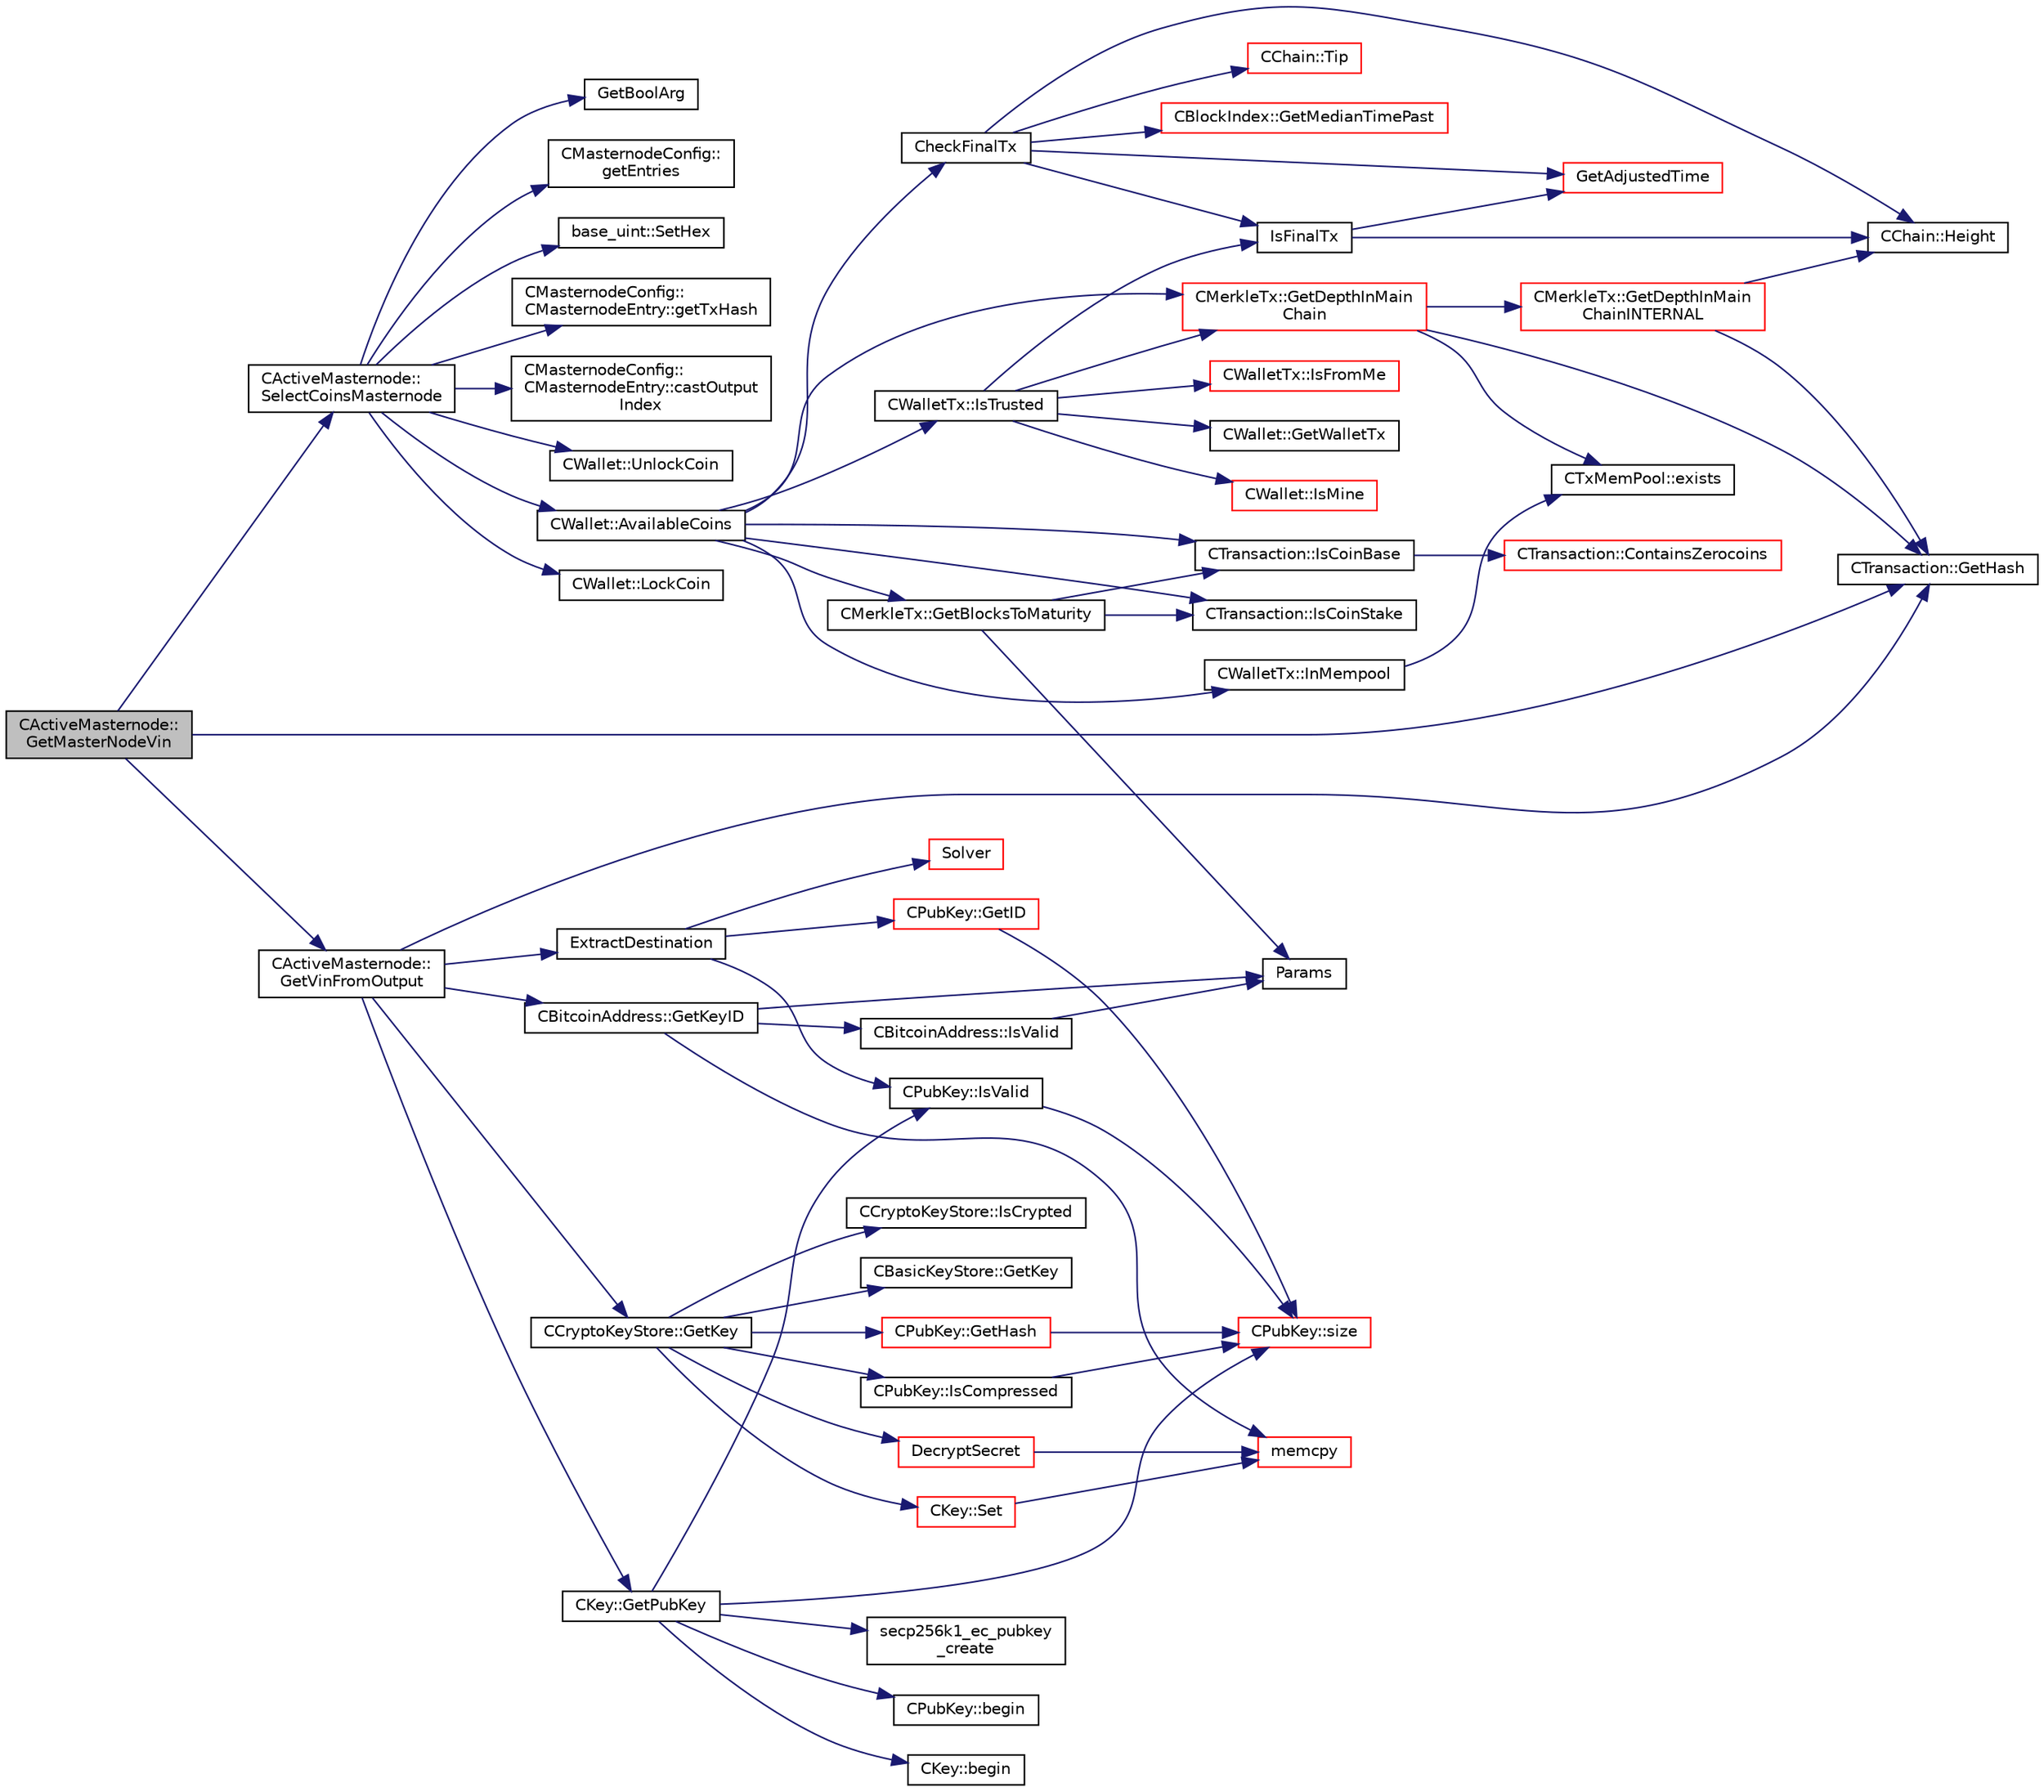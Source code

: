 digraph "CActiveMasternode::GetMasterNodeVin"
{
  edge [fontname="Helvetica",fontsize="10",labelfontname="Helvetica",labelfontsize="10"];
  node [fontname="Helvetica",fontsize="10",shape=record];
  rankdir="LR";
  Node4 [label="CActiveMasternode::\lGetMasterNodeVin",height=0.2,width=0.4,color="black", fillcolor="grey75", style="filled", fontcolor="black"];
  Node4 -> Node5 [color="midnightblue",fontsize="10",style="solid",fontname="Helvetica"];
  Node5 [label="CActiveMasternode::\lSelectCoinsMasternode",height=0.2,width=0.4,color="black", fillcolor="white", style="filled",URL="$class_c_active_masternode.html#ac4fc5fb1681bf0a0f3d30e706fb0577a"];
  Node5 -> Node6 [color="midnightblue",fontsize="10",style="solid",fontname="Helvetica"];
  Node6 [label="GetBoolArg",height=0.2,width=0.4,color="black", fillcolor="white", style="filled",URL="$util_8cpp.html#a64d956f1dda7f9a80ab5d594532b906d",tooltip="Return boolean argument or default value. "];
  Node5 -> Node7 [color="midnightblue",fontsize="10",style="solid",fontname="Helvetica"];
  Node7 [label="CMasternodeConfig::\lgetEntries",height=0.2,width=0.4,color="black", fillcolor="white", style="filled",URL="$class_c_masternode_config.html#a21fb5f410e3dcd55429f256d4efe4e61"];
  Node5 -> Node8 [color="midnightblue",fontsize="10",style="solid",fontname="Helvetica"];
  Node8 [label="base_uint::SetHex",height=0.2,width=0.4,color="black", fillcolor="white", style="filled",URL="$classbase__uint.html#ade1a897fac931f28f54998c92c797228"];
  Node5 -> Node9 [color="midnightblue",fontsize="10",style="solid",fontname="Helvetica"];
  Node9 [label="CMasternodeConfig::\lCMasternodeEntry::getTxHash",height=0.2,width=0.4,color="black", fillcolor="white", style="filled",URL="$class_c_masternode_config_1_1_c_masternode_entry.html#a08039c5a3271a278c64a706c4b53d29b"];
  Node5 -> Node10 [color="midnightblue",fontsize="10",style="solid",fontname="Helvetica"];
  Node10 [label="CMasternodeConfig::\lCMasternodeEntry::castOutput\lIndex",height=0.2,width=0.4,color="black", fillcolor="white", style="filled",URL="$class_c_masternode_config_1_1_c_masternode_entry.html#a2b6bd533a4a01a1fc486858f8c3856c5"];
  Node5 -> Node11 [color="midnightblue",fontsize="10",style="solid",fontname="Helvetica"];
  Node11 [label="CWallet::UnlockCoin",height=0.2,width=0.4,color="black", fillcolor="white", style="filled",URL="$group___actions.html#gabd60f5b890e2c62c05c6a2de6322197f"];
  Node5 -> Node12 [color="midnightblue",fontsize="10",style="solid",fontname="Helvetica"];
  Node12 [label="CWallet::AvailableCoins",height=0.2,width=0.4,color="black", fillcolor="white", style="filled",URL="$group___actions.html#ga8110e889be0f5915104e07bfe3839c68",tooltip="populate vCoins with vector of available COutputs. "];
  Node12 -> Node13 [color="midnightblue",fontsize="10",style="solid",fontname="Helvetica"];
  Node13 [label="CheckFinalTx",height=0.2,width=0.4,color="black", fillcolor="white", style="filled",URL="$main_8cpp.html#a7e254ea66e047c3d3ed0bedc5997fc4f",tooltip="Check if transaction will be final in the next block to be created. "];
  Node13 -> Node14 [color="midnightblue",fontsize="10",style="solid",fontname="Helvetica"];
  Node14 [label="CChain::Height",height=0.2,width=0.4,color="black", fillcolor="white", style="filled",URL="$class_c_chain.html#ad4758bc8872ce065a9579f77c3171d40",tooltip="Return the maximal height in the chain. "];
  Node13 -> Node15 [color="midnightblue",fontsize="10",style="solid",fontname="Helvetica"];
  Node15 [label="CChain::Tip",height=0.2,width=0.4,color="red", fillcolor="white", style="filled",URL="$class_c_chain.html#a40ccefec14f8f3195c08c827af8cf412",tooltip="Returns the index entry for the tip of this chain, or NULL if none. "];
  Node13 -> Node17 [color="midnightblue",fontsize="10",style="solid",fontname="Helvetica"];
  Node17 [label="CBlockIndex::GetMedianTimePast",height=0.2,width=0.4,color="red", fillcolor="white", style="filled",URL="$class_c_block_index.html#aa9bd0ab02cf8b9c866618cee3a5a0583"];
  Node13 -> Node19 [color="midnightblue",fontsize="10",style="solid",fontname="Helvetica"];
  Node19 [label="GetAdjustedTime",height=0.2,width=0.4,color="red", fillcolor="white", style="filled",URL="$timedata_8cpp.html#a09f81b9c7650f898cf3cf305b87547e6"];
  Node13 -> Node22 [color="midnightblue",fontsize="10",style="solid",fontname="Helvetica"];
  Node22 [label="IsFinalTx",height=0.2,width=0.4,color="black", fillcolor="white", style="filled",URL="$main_8cpp.html#adc332cd7ac94e639bb4239618341be19"];
  Node22 -> Node14 [color="midnightblue",fontsize="10",style="solid",fontname="Helvetica"];
  Node22 -> Node19 [color="midnightblue",fontsize="10",style="solid",fontname="Helvetica"];
  Node12 -> Node23 [color="midnightblue",fontsize="10",style="solid",fontname="Helvetica"];
  Node23 [label="CWalletTx::IsTrusted",height=0.2,width=0.4,color="black", fillcolor="white", style="filled",URL="$class_c_wallet_tx.html#a71efb0d5b5def8ae00a1d74b8741bfcb"];
  Node23 -> Node22 [color="midnightblue",fontsize="10",style="solid",fontname="Helvetica"];
  Node23 -> Node24 [color="midnightblue",fontsize="10",style="solid",fontname="Helvetica"];
  Node24 [label="CMerkleTx::GetDepthInMain\lChain",height=0.2,width=0.4,color="red", fillcolor="white", style="filled",URL="$class_c_merkle_tx.html#a5bf3a355593ecce5799de92d013149b1",tooltip="Return depth of transaction in blockchain: -1 : not in blockchain, and not in memory pool (conflicted..."];
  Node24 -> Node25 [color="midnightblue",fontsize="10",style="solid",fontname="Helvetica"];
  Node25 [label="CMerkleTx::GetDepthInMain\lChainINTERNAL",height=0.2,width=0.4,color="red", fillcolor="white", style="filled",URL="$class_c_merkle_tx.html#ada4285bcdc83c90dc5829d9902b1271c"];
  Node25 -> Node29 [color="midnightblue",fontsize="10",style="solid",fontname="Helvetica"];
  Node29 [label="CTransaction::GetHash",height=0.2,width=0.4,color="black", fillcolor="white", style="filled",URL="$class_c_transaction.html#a7efd1379de830341417c0bfa23a149aa"];
  Node25 -> Node14 [color="midnightblue",fontsize="10",style="solid",fontname="Helvetica"];
  Node24 -> Node30 [color="midnightblue",fontsize="10",style="solid",fontname="Helvetica"];
  Node30 [label="CTxMemPool::exists",height=0.2,width=0.4,color="black", fillcolor="white", style="filled",URL="$class_c_tx_mem_pool.html#adba06e79be4a1a092dd2db8290733be7"];
  Node24 -> Node29 [color="midnightblue",fontsize="10",style="solid",fontname="Helvetica"];
  Node23 -> Node34 [color="midnightblue",fontsize="10",style="solid",fontname="Helvetica"];
  Node34 [label="CWalletTx::IsFromMe",height=0.2,width=0.4,color="red", fillcolor="white", style="filled",URL="$class_c_wallet_tx.html#a4b4fdec025af8171852c3eece1c2508f"];
  Node23 -> Node39 [color="midnightblue",fontsize="10",style="solid",fontname="Helvetica"];
  Node39 [label="CWallet::GetWalletTx",height=0.2,width=0.4,color="black", fillcolor="white", style="filled",URL="$group__map_wallet.html#gac496716bb889a5934fa27398aeb2330a"];
  Node23 -> Node40 [color="midnightblue",fontsize="10",style="solid",fontname="Helvetica"];
  Node40 [label="CWallet::IsMine",height=0.2,width=0.4,color="red", fillcolor="white", style="filled",URL="$group__map_wallet.html#ga4eada57edc1c443564b8cc9b853d955c"];
  Node12 -> Node41 [color="midnightblue",fontsize="10",style="solid",fontname="Helvetica"];
  Node41 [label="CTransaction::IsCoinBase",height=0.2,width=0.4,color="black", fillcolor="white", style="filled",URL="$class_c_transaction.html#a96256e8ac1bf79ad9c057e48c41132dd"];
  Node41 -> Node42 [color="midnightblue",fontsize="10",style="solid",fontname="Helvetica"];
  Node42 [label="CTransaction::ContainsZerocoins",height=0.2,width=0.4,color="red", fillcolor="white", style="filled",URL="$class_c_transaction.html#a613051e8e5651a7500cb455f37dd1116"];
  Node12 -> Node45 [color="midnightblue",fontsize="10",style="solid",fontname="Helvetica"];
  Node45 [label="CTransaction::IsCoinStake",height=0.2,width=0.4,color="black", fillcolor="white", style="filled",URL="$class_c_transaction.html#ace4278a41a296d40dcf5fb2b9cf007ec"];
  Node12 -> Node46 [color="midnightblue",fontsize="10",style="solid",fontname="Helvetica"];
  Node46 [label="CMerkleTx::GetBlocksToMaturity",height=0.2,width=0.4,color="black", fillcolor="white", style="filled",URL="$class_c_merkle_tx.html#a69ebd437f7b44169659c3527fe73b6ab"];
  Node46 -> Node41 [color="midnightblue",fontsize="10",style="solid",fontname="Helvetica"];
  Node46 -> Node45 [color="midnightblue",fontsize="10",style="solid",fontname="Helvetica"];
  Node46 -> Node47 [color="midnightblue",fontsize="10",style="solid",fontname="Helvetica"];
  Node47 [label="Params",height=0.2,width=0.4,color="black", fillcolor="white", style="filled",URL="$chainparams_8cpp.html#ace5c5b706d71a324a417dd2db394fd4a",tooltip="Return the currently selected parameters. "];
  Node12 -> Node24 [color="midnightblue",fontsize="10",style="solid",fontname="Helvetica"];
  Node12 -> Node48 [color="midnightblue",fontsize="10",style="solid",fontname="Helvetica"];
  Node48 [label="CWalletTx::InMempool",height=0.2,width=0.4,color="black", fillcolor="white", style="filled",URL="$group__map_wallet.html#gae4af382e1eeba62ee7e84100c7234f23"];
  Node48 -> Node30 [color="midnightblue",fontsize="10",style="solid",fontname="Helvetica"];
  Node5 -> Node49 [color="midnightblue",fontsize="10",style="solid",fontname="Helvetica"];
  Node49 [label="CWallet::LockCoin",height=0.2,width=0.4,color="black", fillcolor="white", style="filled",URL="$group___actions.html#ga2be3aa26d84c79bdcabb41c6b3fe0e0f"];
  Node4 -> Node29 [color="midnightblue",fontsize="10",style="solid",fontname="Helvetica"];
  Node4 -> Node50 [color="midnightblue",fontsize="10",style="solid",fontname="Helvetica"];
  Node50 [label="CActiveMasternode::\lGetVinFromOutput",height=0.2,width=0.4,color="black", fillcolor="white", style="filled",URL="$class_c_active_masternode.html#abc2ae1e24001f80ace4bbea2b6453944"];
  Node50 -> Node29 [color="midnightblue",fontsize="10",style="solid",fontname="Helvetica"];
  Node50 -> Node51 [color="midnightblue",fontsize="10",style="solid",fontname="Helvetica"];
  Node51 [label="ExtractDestination",height=0.2,width=0.4,color="black", fillcolor="white", style="filled",URL="$standard_8cpp.html#a951f7e601746ae076afdf3169ecca2fc"];
  Node51 -> Node52 [color="midnightblue",fontsize="10",style="solid",fontname="Helvetica"];
  Node52 [label="Solver",height=0.2,width=0.4,color="red", fillcolor="white", style="filled",URL="$standard_8cpp.html#a6ee6be50bff44464e905680c6fcee6dc",tooltip="Return public keys or hashes from scriptPubKey, for &#39;standard&#39; transaction types. ..."];
  Node51 -> Node62 [color="midnightblue",fontsize="10",style="solid",fontname="Helvetica"];
  Node62 [label="CPubKey::IsValid",height=0.2,width=0.4,color="black", fillcolor="white", style="filled",URL="$class_c_pub_key.html#a4fa94293cf8577fd039b9a133f6c7f30"];
  Node62 -> Node63 [color="midnightblue",fontsize="10",style="solid",fontname="Helvetica"];
  Node63 [label="CPubKey::size",height=0.2,width=0.4,color="red", fillcolor="white", style="filled",URL="$class_c_pub_key.html#a6bb28fcf0a5f799c69f5b7269363b309",tooltip="Simple read-only vector-like interface to the pubkey data. "];
  Node51 -> Node65 [color="midnightblue",fontsize="10",style="solid",fontname="Helvetica"];
  Node65 [label="CPubKey::GetID",height=0.2,width=0.4,color="red", fillcolor="white", style="filled",URL="$class_c_pub_key.html#a2675f7e6f72eff68e7a5227289feb021",tooltip="Get the KeyID of this public key (hash of its serialization) "];
  Node65 -> Node63 [color="midnightblue",fontsize="10",style="solid",fontname="Helvetica"];
  Node50 -> Node72 [color="midnightblue",fontsize="10",style="solid",fontname="Helvetica"];
  Node72 [label="CBitcoinAddress::GetKeyID",height=0.2,width=0.4,color="black", fillcolor="white", style="filled",URL="$class_c_bitcoin_address.html#af3d7c4547803b09144fc040320f687dd"];
  Node72 -> Node73 [color="midnightblue",fontsize="10",style="solid",fontname="Helvetica"];
  Node73 [label="CBitcoinAddress::IsValid",height=0.2,width=0.4,color="black", fillcolor="white", style="filled",URL="$class_c_bitcoin_address.html#ab39907ce6895062a8f8bf585270ef13b"];
  Node73 -> Node47 [color="midnightblue",fontsize="10",style="solid",fontname="Helvetica"];
  Node72 -> Node47 [color="midnightblue",fontsize="10",style="solid",fontname="Helvetica"];
  Node72 -> Node59 [color="midnightblue",fontsize="10",style="solid",fontname="Helvetica"];
  Node59 [label="memcpy",height=0.2,width=0.4,color="red", fillcolor="white", style="filled",URL="$glibc__compat_8cpp.html#a0f46826ab0466591e136db24394923cf"];
  Node50 -> Node74 [color="midnightblue",fontsize="10",style="solid",fontname="Helvetica"];
  Node74 [label="CCryptoKeyStore::GetKey",height=0.2,width=0.4,color="black", fillcolor="white", style="filled",URL="$class_c_crypto_key_store.html#af46ec271fffb65a113702ba40a3738c8"];
  Node74 -> Node75 [color="midnightblue",fontsize="10",style="solid",fontname="Helvetica"];
  Node75 [label="CCryptoKeyStore::IsCrypted",height=0.2,width=0.4,color="black", fillcolor="white", style="filled",URL="$class_c_crypto_key_store.html#acc8fed44366c98fb481333ca6e867088"];
  Node74 -> Node76 [color="midnightblue",fontsize="10",style="solid",fontname="Helvetica"];
  Node76 [label="CBasicKeyStore::GetKey",height=0.2,width=0.4,color="black", fillcolor="white", style="filled",URL="$class_c_basic_key_store.html#a69328ee642e4234922356f59876e956d"];
  Node74 -> Node77 [color="midnightblue",fontsize="10",style="solid",fontname="Helvetica"];
  Node77 [label="DecryptSecret",height=0.2,width=0.4,color="red", fillcolor="white", style="filled",URL="$crypter_8cpp.html#aded00aa7498a7485a00e77a20856b3e4"];
  Node77 -> Node59 [color="midnightblue",fontsize="10",style="solid",fontname="Helvetica"];
  Node74 -> Node80 [color="midnightblue",fontsize="10",style="solid",fontname="Helvetica"];
  Node80 [label="CPubKey::GetHash",height=0.2,width=0.4,color="red", fillcolor="white", style="filled",URL="$class_c_pub_key.html#ab1aaa3f6085a3e9bc034d3e1269d870d",tooltip="Get the 256-bit hash of this public key. "];
  Node80 -> Node63 [color="midnightblue",fontsize="10",style="solid",fontname="Helvetica"];
  Node74 -> Node81 [color="midnightblue",fontsize="10",style="solid",fontname="Helvetica"];
  Node81 [label="CKey::Set",height=0.2,width=0.4,color="red", fillcolor="white", style="filled",URL="$class_c_key.html#aaa13d5f08456bba094210c5eeabf64c8",tooltip="Initialize using begin and end iterators to byte data. "];
  Node81 -> Node59 [color="midnightblue",fontsize="10",style="solid",fontname="Helvetica"];
  Node74 -> Node84 [color="midnightblue",fontsize="10",style="solid",fontname="Helvetica"];
  Node84 [label="CPubKey::IsCompressed",height=0.2,width=0.4,color="black", fillcolor="white", style="filled",URL="$class_c_pub_key.html#a25f8b70340ad20ddab0f80ec4cee9396",tooltip="Check whether this is a compressed public key. "];
  Node84 -> Node63 [color="midnightblue",fontsize="10",style="solid",fontname="Helvetica"];
  Node50 -> Node85 [color="midnightblue",fontsize="10",style="solid",fontname="Helvetica"];
  Node85 [label="CKey::GetPubKey",height=0.2,width=0.4,color="black", fillcolor="white", style="filled",URL="$class_c_key.html#aa1085c59603a62db6ec776300f250337",tooltip="Compute the public key from a private key. "];
  Node85 -> Node86 [color="midnightblue",fontsize="10",style="solid",fontname="Helvetica"];
  Node86 [label="secp256k1_ec_pubkey\l_create",height=0.2,width=0.4,color="black", fillcolor="white", style="filled",URL="$secp256k1_8h.html#a22e1ef593e0d06d40b4f233e91447aa3",tooltip="Compute the public key for a secret key. "];
  Node85 -> Node87 [color="midnightblue",fontsize="10",style="solid",fontname="Helvetica"];
  Node87 [label="CPubKey::begin",height=0.2,width=0.4,color="black", fillcolor="white", style="filled",URL="$class_c_pub_key.html#a859ab9909d68092d6d4fc739237ab358"];
  Node85 -> Node88 [color="midnightblue",fontsize="10",style="solid",fontname="Helvetica"];
  Node88 [label="CKey::begin",height=0.2,width=0.4,color="black", fillcolor="white", style="filled",URL="$class_c_key.html#ab8dee0ad9d933304a22284ee40040847"];
  Node85 -> Node63 [color="midnightblue",fontsize="10",style="solid",fontname="Helvetica"];
  Node85 -> Node62 [color="midnightblue",fontsize="10",style="solid",fontname="Helvetica"];
}
